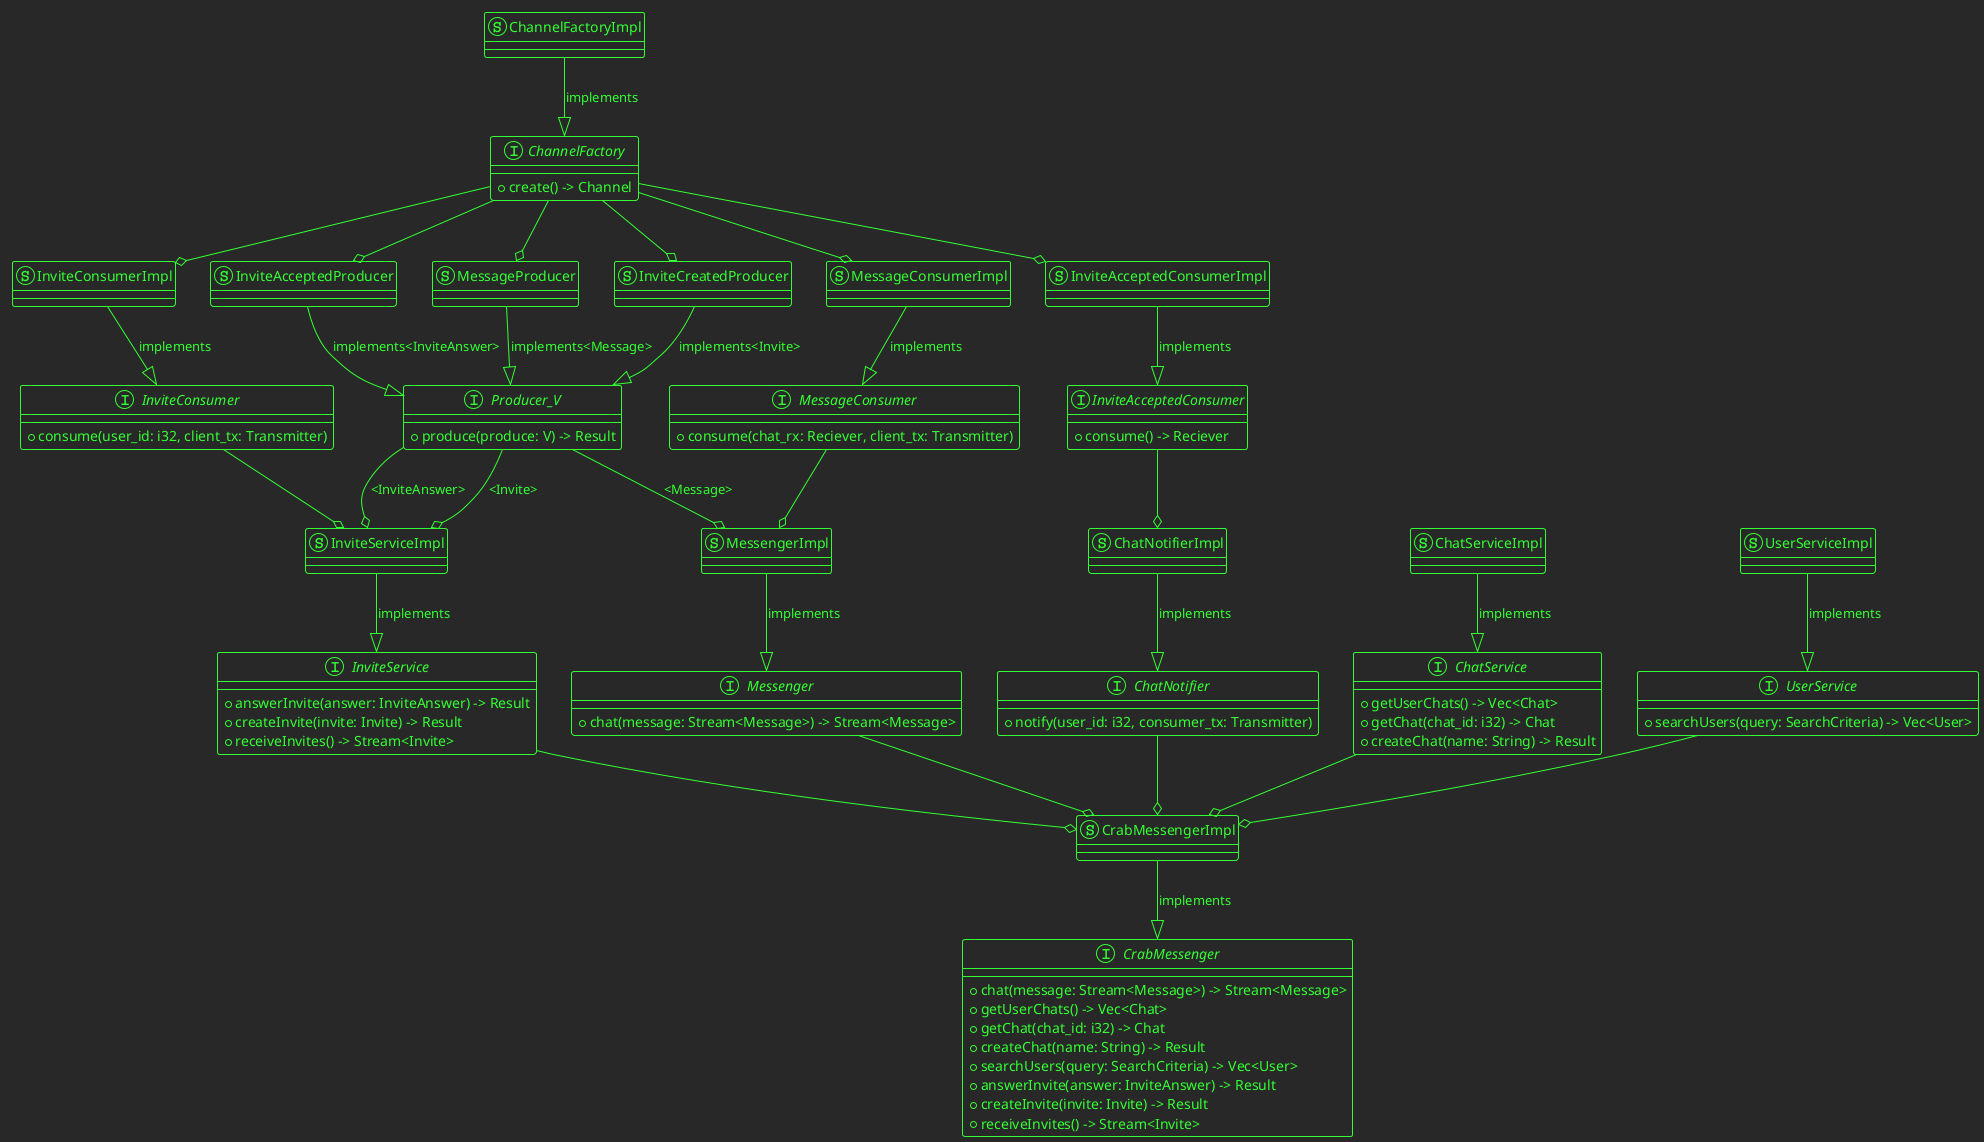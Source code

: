 @startuml server
!theme crt-green

interface CrabMessenger{
    + chat(message: Stream<Message>) -> Stream<Message>
    + getUserChats() -> Vec<Chat>
    + getChat(chat_id: i32) -> Chat
    + createChat(name: String) -> Result
    + searchUsers(query: SearchCriteria) -> Vec<User>
    + answerInvite(answer: InviteAnswer) -> Result
    + createInvite(invite: Invite) -> Result
    + receiveInvites() -> Stream<Invite>
}

struct CrabMessengerImpl{
}

CrabMessengerImpl --|> CrabMessenger : implements

interface Messenger{
    + chat(message: Stream<Message>) -> Stream<Message>
}

struct MessengerImpl{
}

MessengerImpl --|> Messenger : implements

Messenger --o CrabMessengerImpl

interface ChatService {
    + getUserChats() -> Vec<Chat>
    + getChat(chat_id: i32) -> Chat
    + createChat(name: String) -> Result
}

struct ChatServiceImpl

ChatServiceImpl --|> ChatService : implements

ChatService --o CrabMessengerImpl

interface InviteService{
    + answerInvite(answer: InviteAnswer) -> Result
    + createInvite(invite: Invite) -> Result
    + receiveInvites() -> Stream<Invite>
}

struct InviteServiceImpl

InviteServiceImpl --|> InviteService : implements

InviteService --o CrabMessengerImpl

interface UserService{
    + searchUsers(query: SearchCriteria) -> Vec<User>
}

struct UserServiceImpl

UserServiceImpl --|> UserService : implements

UserService --o CrabMessengerImpl

interface InviteConsumer{
    + consume(user_id: i32, client_tx: Transmitter)
}

struct InviteConsumerImpl

InviteConsumerImpl --|> InviteConsumer : implements

InviteConsumer --o InviteServiceImpl

interface MessageConsumer {
    + consume(chat_rx: Reciever, client_tx: Transmitter)
}

struct MessageConsumerImpl

MessageConsumerImpl --|> MessageConsumer : implements

MessageConsumer --o MessengerImpl

interface ChannelFactory{
    + create() -> Channel
}

struct ChannelFactoryImpl

ChannelFactoryImpl --|> ChannelFactory : implements

ChannelFactory --o MessageConsumerImpl
ChannelFactory --o InviteConsumerImpl

interface Producer_V {
    + produce(produce: V) -> Result
}

struct MessageProducer

MessageProducer --|> Producer_V : implements<Message>

ChannelFactory --o MessageProducer
Producer_V --o MessengerImpl : <Message>

struct InviteCreatedProducer

InviteCreatedProducer --|> Producer_V : implements<Invite>

ChannelFactory --o InviteCreatedProducer
Producer_V --o InviteServiceImpl : <Invite>
Producer_V --o InviteServiceImpl : <InviteAnswer>

struct InviteAcceptedProducer

ChannelFactory --o InviteAcceptedProducer
InviteAcceptedProducer --|> Producer_V : implements<InviteAnswer>

interface ChatNotifier {
    + notify(user_id: i32, consumer_tx: Transmitter)
}

struct ChatNotifierImpl

ChatNotifierImpl --|> ChatNotifier : implements
ChatNotifier --o CrabMessengerImpl

interface InviteAcceptedConsumer {
    + consume() -> Reciever
}

struct InviteAcceptedConsumerImpl

InviteAcceptedConsumerImpl --|> InviteAcceptedConsumer : implements
InviteAcceptedConsumer --o ChatNotifierImpl
ChannelFactory --o InviteAcceptedConsumerImpl

@enduml